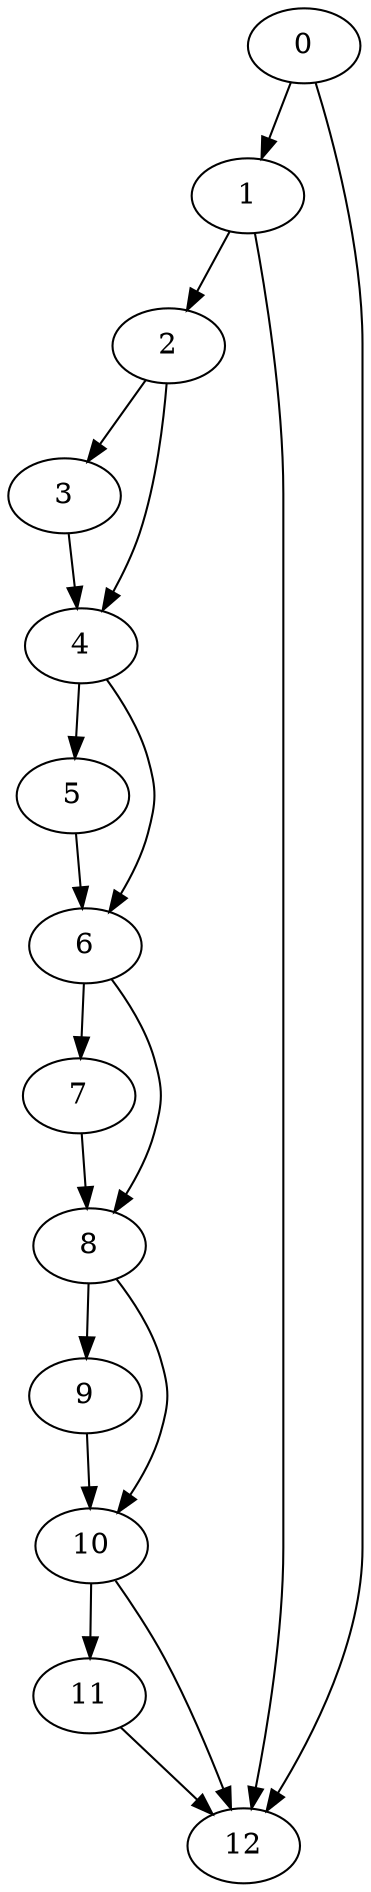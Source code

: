 digraph {
	0
	1
	2
	3
	4
	5
	6
	7
	8
	9
	10
	11
	12
	0 -> 12
	1 -> 12
	10 -> 12
	11 -> 12
	1 -> 2
	4 -> 5
	6 -> 7
	8 -> 9
	9 -> 10
	8 -> 10
	10 -> 11
	0 -> 1
	2 -> 3
	2 -> 4
	3 -> 4
	4 -> 6
	5 -> 6
	6 -> 8
	7 -> 8
}
